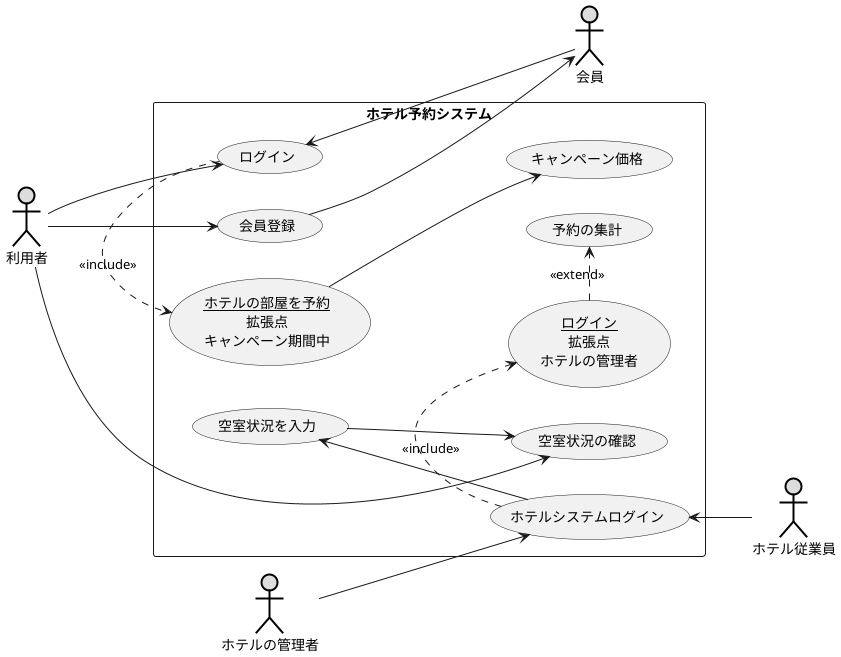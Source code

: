 @startuml 演習2-8
left to right direction
actor 利用者 #DDDDDD;line:black;line.bold;
actor 会員 #DDDDDD;line:black;line.bold;
actor ホテル従業員 #DDDDDD;line:black;line.bold;
actor ホテルの管理者 #DDDDDD;line:black;line.bold;

rectangle ホテル予約システム {
    usecase 空室状況の確認
    usecase 空室状況を入力
    usecase 予約の集計
    usecase ホテルシステムログイン
    usecase ログイン
    usecase 会員登録
    usecase (<u>ホテルの部屋を予約</u>\n拡張点\nキャンペーン期間中)as input
    usecase キャンペーン価格
    usecase (<u>ログイン</u>\n拡張点\nホテルの管理者)as adomin
}
利用者 --> 空室状況の確認
利用者 --> ログイン
利用者 --> 会員登録
会員登録 --> 会員
ログイン <-- 会員
ログイン .> input  : <<include>>
input --> キャンペーン価格
空室状況を入力 --> 空室状況の確認

ホテルシステムログイン <-- ホテル従業員
空室状況を入力 <-- ホテルシステムログイン
ホテルの管理者 --> ホテルシステムログイン
ホテルシステムログイン .> adomin :<<include>>
adomin .> 予約の集計 :<< extend >>
@enduml